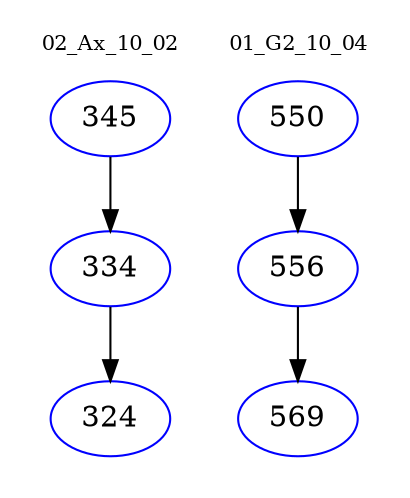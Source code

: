 digraph{
subgraph cluster_0 {
color = white
label = "02_Ax_10_02";
fontsize=10;
T0_345 [label="345", color="blue"]
T0_345 -> T0_334 [color="black"]
T0_334 [label="334", color="blue"]
T0_334 -> T0_324 [color="black"]
T0_324 [label="324", color="blue"]
}
subgraph cluster_1 {
color = white
label = "01_G2_10_04";
fontsize=10;
T1_550 [label="550", color="blue"]
T1_550 -> T1_556 [color="black"]
T1_556 [label="556", color="blue"]
T1_556 -> T1_569 [color="black"]
T1_569 [label="569", color="blue"]
}
}
